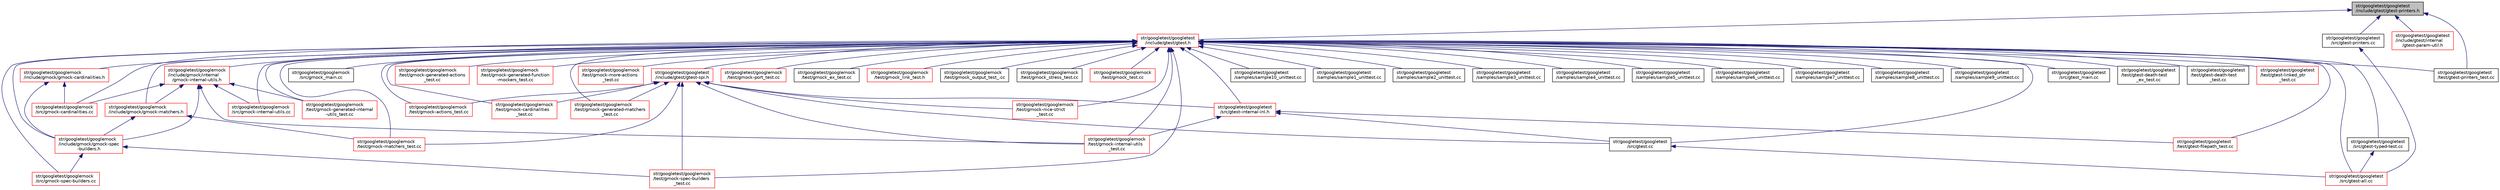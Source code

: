 digraph "str/googletest/googletest/include/gtest/gtest-printers.h"
{
  edge [fontname="Helvetica",fontsize="10",labelfontname="Helvetica",labelfontsize="10"];
  node [fontname="Helvetica",fontsize="10",shape=record];
  Node34 [label="str/googletest/googletest\l/include/gtest/gtest-printers.h",height=0.2,width=0.4,color="black", fillcolor="grey75", style="filled", fontcolor="black"];
  Node34 -> Node35 [dir="back",color="midnightblue",fontsize="10",style="solid",fontname="Helvetica"];
  Node35 [label="str/googletest/googletest\l/include/gtest/gtest.h",height=0.2,width=0.4,color="red", fillcolor="white", style="filled",URL="$d8/d73/gtest_8h.html"];
  Node35 -> Node36 [dir="back",color="midnightblue",fontsize="10",style="solid",fontname="Helvetica"];
  Node36 [label="str/googletest/googlemock\l/include/gmock/gmock-cardinalities.h",height=0.2,width=0.4,color="red", fillcolor="white", style="filled",URL="$d9/dab/gmock-cardinalities_8h.html"];
  Node36 -> Node37 [dir="back",color="midnightblue",fontsize="10",style="solid",fontname="Helvetica"];
  Node37 [label="str/googletest/googlemock\l/include/gmock/gmock-spec\l-builders.h",height=0.2,width=0.4,color="red", fillcolor="white", style="filled",URL="$de/d98/gmock-spec-builders_8h.html"];
  Node37 -> Node42 [dir="back",color="midnightblue",fontsize="10",style="solid",fontname="Helvetica"];
  Node42 [label="str/googletest/googlemock\l/src/gmock-spec-builders.cc",height=0.2,width=0.4,color="red", fillcolor="white", style="filled",URL="$d8/d4d/gmock-spec-builders_8cc.html"];
  Node37 -> Node55 [dir="back",color="midnightblue",fontsize="10",style="solid",fontname="Helvetica"];
  Node55 [label="str/googletest/googlemock\l/test/gmock-spec-builders\l_test.cc",height=0.2,width=0.4,color="red", fillcolor="white", style="filled",URL="$d4/d79/gmock-spec-builders__test_8cc.html"];
  Node36 -> Node69 [dir="back",color="midnightblue",fontsize="10",style="solid",fontname="Helvetica"];
  Node69 [label="str/googletest/googlemock\l/src/gmock-cardinalities.cc",height=0.2,width=0.4,color="red", fillcolor="white", style="filled",URL="$d8/d4c/gmock-cardinalities_8cc.html"];
  Node35 -> Node70 [dir="back",color="midnightblue",fontsize="10",style="solid",fontname="Helvetica"];
  Node70 [label="str/googletest/googlemock\l/include/gmock/gmock-matchers.h",height=0.2,width=0.4,color="red", fillcolor="white", style="filled",URL="$dc/db1/gmock-matchers_8h.html"];
  Node70 -> Node37 [dir="back",color="midnightblue",fontsize="10",style="solid",fontname="Helvetica"];
  Node70 -> Node52 [dir="back",color="midnightblue",fontsize="10",style="solid",fontname="Helvetica"];
  Node52 [label="str/googletest/googlemock\l/test/gmock-matchers_test.cc",height=0.2,width=0.4,color="red", fillcolor="white", style="filled",URL="$d6/d74/gmock-matchers__test_8cc.html"];
  Node35 -> Node37 [dir="back",color="midnightblue",fontsize="10",style="solid",fontname="Helvetica"];
  Node35 -> Node74 [dir="back",color="midnightblue",fontsize="10",style="solid",fontname="Helvetica"];
  Node74 [label="str/googletest/googlemock\l/include/gmock/internal\l/gmock-internal-utils.h",height=0.2,width=0.4,color="red", fillcolor="white", style="filled",URL="$dc/dea/gmock-internal-utils_8h.html"];
  Node74 -> Node70 [dir="back",color="midnightblue",fontsize="10",style="solid",fontname="Helvetica"];
  Node74 -> Node37 [dir="back",color="midnightblue",fontsize="10",style="solid",fontname="Helvetica"];
  Node74 -> Node69 [dir="back",color="midnightblue",fontsize="10",style="solid",fontname="Helvetica"];
  Node74 -> Node41 [dir="back",color="midnightblue",fontsize="10",style="solid",fontname="Helvetica"];
  Node41 [label="str/googletest/googlemock\l/src/gmock-internal-utils.cc",height=0.2,width=0.4,color="red", fillcolor="white", style="filled",URL="$db/d0e/gmock-internal-utils_8cc.html"];
  Node74 -> Node78 [dir="back",color="midnightblue",fontsize="10",style="solid",fontname="Helvetica"];
  Node78 [label="str/googletest/googlemock\l/test/gmock-generated-internal\l-utils_test.cc",height=0.2,width=0.4,color="red", fillcolor="white", style="filled",URL="$d2/d0b/gmock-generated-internal-utils__test_8cc.html"];
  Node74 -> Node51 [dir="back",color="midnightblue",fontsize="10",style="solid",fontname="Helvetica"];
  Node51 [label="str/googletest/googlemock\l/test/gmock-internal-utils\l_test.cc",height=0.2,width=0.4,color="red", fillcolor="white", style="filled",URL="$d2/d16/gmock-internal-utils__test_8cc.html"];
  Node35 -> Node69 [dir="back",color="midnightblue",fontsize="10",style="solid",fontname="Helvetica"];
  Node35 -> Node41 [dir="back",color="midnightblue",fontsize="10",style="solid",fontname="Helvetica"];
  Node35 -> Node42 [dir="back",color="midnightblue",fontsize="10",style="solid",fontname="Helvetica"];
  Node35 -> Node44 [dir="back",color="midnightblue",fontsize="10",style="solid",fontname="Helvetica"];
  Node44 [label="str/googletest/googlemock\l/src/gmock_main.cc",height=0.2,width=0.4,color="black", fillcolor="white", style="filled",URL="$dd/d93/gmock__main_8cc.html"];
  Node35 -> Node45 [dir="back",color="midnightblue",fontsize="10",style="solid",fontname="Helvetica"];
  Node45 [label="str/googletest/googlemock\l/test/gmock-actions_test.cc",height=0.2,width=0.4,color="red", fillcolor="white", style="filled",URL="$d0/d81/gmock-actions__test_8cc.html"];
  Node35 -> Node47 [dir="back",color="midnightblue",fontsize="10",style="solid",fontname="Helvetica"];
  Node47 [label="str/googletest/googlemock\l/test/gmock-cardinalities\l_test.cc",height=0.2,width=0.4,color="red", fillcolor="white", style="filled",URL="$d9/d45/gmock-cardinalities__test_8cc.html"];
  Node35 -> Node48 [dir="back",color="midnightblue",fontsize="10",style="solid",fontname="Helvetica"];
  Node48 [label="str/googletest/googlemock\l/test/gmock-generated-actions\l_test.cc",height=0.2,width=0.4,color="red", fillcolor="white", style="filled",URL="$d1/d2e/gmock-generated-actions__test_8cc.html"];
  Node35 -> Node49 [dir="back",color="midnightblue",fontsize="10",style="solid",fontname="Helvetica"];
  Node49 [label="str/googletest/googlemock\l/test/gmock-generated-function\l-mockers_test.cc",height=0.2,width=0.4,color="red", fillcolor="white", style="filled",URL="$d3/dcf/gmock-generated-function-mockers__test_8cc.html"];
  Node35 -> Node78 [dir="back",color="midnightblue",fontsize="10",style="solid",fontname="Helvetica"];
  Node35 -> Node50 [dir="back",color="midnightblue",fontsize="10",style="solid",fontname="Helvetica"];
  Node50 [label="str/googletest/googlemock\l/test/gmock-generated-matchers\l_test.cc",height=0.2,width=0.4,color="red", fillcolor="white", style="filled",URL="$d1/d5b/gmock-generated-matchers__test_8cc.html"];
  Node35 -> Node51 [dir="back",color="midnightblue",fontsize="10",style="solid",fontname="Helvetica"];
  Node35 -> Node52 [dir="back",color="midnightblue",fontsize="10",style="solid",fontname="Helvetica"];
  Node35 -> Node53 [dir="back",color="midnightblue",fontsize="10",style="solid",fontname="Helvetica"];
  Node53 [label="str/googletest/googlemock\l/test/gmock-more-actions\l_test.cc",height=0.2,width=0.4,color="red", fillcolor="white", style="filled",URL="$d6/df4/gmock-more-actions__test_8cc.html"];
  Node35 -> Node54 [dir="back",color="midnightblue",fontsize="10",style="solid",fontname="Helvetica"];
  Node54 [label="str/googletest/googlemock\l/test/gmock-nice-strict\l_test.cc",height=0.2,width=0.4,color="red", fillcolor="white", style="filled",URL="$d4/d2e/gmock-nice-strict__test_8cc.html"];
  Node35 -> Node79 [dir="back",color="midnightblue",fontsize="10",style="solid",fontname="Helvetica"];
  Node79 [label="str/googletest/googlemock\l/test/gmock-port_test.cc",height=0.2,width=0.4,color="red", fillcolor="white", style="filled",URL="$df/de5/gmock-port__test_8cc.html"];
  Node35 -> Node55 [dir="back",color="midnightblue",fontsize="10",style="solid",fontname="Helvetica"];
  Node35 -> Node56 [dir="back",color="midnightblue",fontsize="10",style="solid",fontname="Helvetica"];
  Node56 [label="str/googletest/googlemock\l/test/gmock_ex_test.cc",height=0.2,width=0.4,color="black", fillcolor="white", style="filled",URL="$d4/d18/gmock__ex__test_8cc.html"];
  Node35 -> Node58 [dir="back",color="midnightblue",fontsize="10",style="solid",fontname="Helvetica"];
  Node58 [label="str/googletest/googlemock\l/test/gmock_link_test.h",height=0.2,width=0.4,color="red", fillcolor="white", style="filled",URL="$d8/dce/gmock__link__test_8h.html"];
  Node35 -> Node61 [dir="back",color="midnightblue",fontsize="10",style="solid",fontname="Helvetica"];
  Node61 [label="str/googletest/googlemock\l/test/gmock_output_test_.cc",height=0.2,width=0.4,color="black", fillcolor="white", style="filled",URL="$db/d29/gmock__output__test___8cc.html"];
  Node35 -> Node62 [dir="back",color="midnightblue",fontsize="10",style="solid",fontname="Helvetica"];
  Node62 [label="str/googletest/googlemock\l/test/gmock_stress_test.cc",height=0.2,width=0.4,color="black", fillcolor="white", style="filled",URL="$da/d1d/gmock__stress__test_8cc.html"];
  Node35 -> Node63 [dir="back",color="midnightblue",fontsize="10",style="solid",fontname="Helvetica"];
  Node63 [label="str/googletest/googlemock\l/test/gmock_test.cc",height=0.2,width=0.4,color="red", fillcolor="white", style="filled",URL="$d0/d02/gmock__test_8cc.html"];
  Node35 -> Node80 [dir="back",color="midnightblue",fontsize="10",style="solid",fontname="Helvetica"];
  Node80 [label="str/googletest/googletest\l/include/gtest/gtest-spi.h",height=0.2,width=0.4,color="red", fillcolor="white", style="filled",URL="$dc/dbe/gtest-spi_8h.html"];
  Node80 -> Node45 [dir="back",color="midnightblue",fontsize="10",style="solid",fontname="Helvetica"];
  Node80 -> Node47 [dir="back",color="midnightblue",fontsize="10",style="solid",fontname="Helvetica"];
  Node80 -> Node50 [dir="back",color="midnightblue",fontsize="10",style="solid",fontname="Helvetica"];
  Node80 -> Node51 [dir="back",color="midnightblue",fontsize="10",style="solid",fontname="Helvetica"];
  Node80 -> Node52 [dir="back",color="midnightblue",fontsize="10",style="solid",fontname="Helvetica"];
  Node80 -> Node54 [dir="back",color="midnightblue",fontsize="10",style="solid",fontname="Helvetica"];
  Node80 -> Node55 [dir="back",color="midnightblue",fontsize="10",style="solid",fontname="Helvetica"];
  Node80 -> Node81 [dir="back",color="midnightblue",fontsize="10",style="solid",fontname="Helvetica"];
  Node81 [label="str/googletest/googletest\l/src/gtest-internal-inl.h",height=0.2,width=0.4,color="red", fillcolor="white", style="filled",URL="$d0/da1/gtest-internal-inl_8h.html"];
  Node81 -> Node51 [dir="back",color="midnightblue",fontsize="10",style="solid",fontname="Helvetica"];
  Node81 -> Node87 [dir="back",color="midnightblue",fontsize="10",style="solid",fontname="Helvetica"];
  Node87 [label="str/googletest/googletest\l/src/gtest.cc",height=0.2,width=0.4,color="black", fillcolor="white", style="filled",URL="$df/d5b/gtest_8cc.html"];
  Node87 -> Node83 [dir="back",color="midnightblue",fontsize="10",style="solid",fontname="Helvetica"];
  Node83 [label="str/googletest/googletest\l/src/gtest-all.cc",height=0.2,width=0.4,color="red", fillcolor="white", style="filled",URL="$d1/d8c/gtest-all_8cc.html"];
  Node81 -> Node88 [dir="back",color="midnightblue",fontsize="10",style="solid",fontname="Helvetica"];
  Node88 [label="str/googletest/googletest\l/test/gtest-filepath_test.cc",height=0.2,width=0.4,color="red", fillcolor="white", style="filled",URL="$dc/d76/gtest-filepath__test_8cc.html"];
  Node80 -> Node87 [dir="back",color="midnightblue",fontsize="10",style="solid",fontname="Helvetica"];
  Node35 -> Node100 [dir="back",color="midnightblue",fontsize="10",style="solid",fontname="Helvetica"];
  Node100 [label="str/googletest/googletest\l/samples/sample10_unittest.cc",height=0.2,width=0.4,color="black", fillcolor="white", style="filled",URL="$de/d85/sample10__unittest_8cc.html"];
  Node35 -> Node101 [dir="back",color="midnightblue",fontsize="10",style="solid",fontname="Helvetica"];
  Node101 [label="str/googletest/googletest\l/samples/sample1_unittest.cc",height=0.2,width=0.4,color="black", fillcolor="white", style="filled",URL="$d9/db0/sample1__unittest_8cc.html"];
  Node35 -> Node102 [dir="back",color="midnightblue",fontsize="10",style="solid",fontname="Helvetica"];
  Node102 [label="str/googletest/googletest\l/samples/sample2_unittest.cc",height=0.2,width=0.4,color="black", fillcolor="white", style="filled",URL="$d2/d8a/sample2__unittest_8cc.html"];
  Node35 -> Node103 [dir="back",color="midnightblue",fontsize="10",style="solid",fontname="Helvetica"];
  Node103 [label="str/googletest/googletest\l/samples/sample3_unittest.cc",height=0.2,width=0.4,color="black", fillcolor="white", style="filled",URL="$d0/df8/sample3__unittest_8cc.html"];
  Node35 -> Node104 [dir="back",color="midnightblue",fontsize="10",style="solid",fontname="Helvetica"];
  Node104 [label="str/googletest/googletest\l/samples/sample4_unittest.cc",height=0.2,width=0.4,color="black", fillcolor="white", style="filled",URL="$dd/d97/sample4__unittest_8cc.html"];
  Node35 -> Node105 [dir="back",color="midnightblue",fontsize="10",style="solid",fontname="Helvetica"];
  Node105 [label="str/googletest/googletest\l/samples/sample5_unittest.cc",height=0.2,width=0.4,color="black", fillcolor="white", style="filled",URL="$d4/d38/sample5__unittest_8cc.html"];
  Node35 -> Node106 [dir="back",color="midnightblue",fontsize="10",style="solid",fontname="Helvetica"];
  Node106 [label="str/googletest/googletest\l/samples/sample6_unittest.cc",height=0.2,width=0.4,color="black", fillcolor="white", style="filled",URL="$d6/d7b/sample6__unittest_8cc.html"];
  Node35 -> Node107 [dir="back",color="midnightblue",fontsize="10",style="solid",fontname="Helvetica"];
  Node107 [label="str/googletest/googletest\l/samples/sample7_unittest.cc",height=0.2,width=0.4,color="black", fillcolor="white", style="filled",URL="$dc/d2c/sample7__unittest_8cc.html"];
  Node35 -> Node108 [dir="back",color="midnightblue",fontsize="10",style="solid",fontname="Helvetica"];
  Node108 [label="str/googletest/googletest\l/samples/sample8_unittest.cc",height=0.2,width=0.4,color="black", fillcolor="white", style="filled",URL="$d4/daf/sample8__unittest_8cc.html"];
  Node35 -> Node109 [dir="back",color="midnightblue",fontsize="10",style="solid",fontname="Helvetica"];
  Node109 [label="str/googletest/googletest\l/samples/sample9_unittest.cc",height=0.2,width=0.4,color="black", fillcolor="white", style="filled",URL="$df/dfb/sample9__unittest_8cc.html"];
  Node35 -> Node83 [dir="back",color="midnightblue",fontsize="10",style="solid",fontname="Helvetica"];
  Node35 -> Node81 [dir="back",color="midnightblue",fontsize="10",style="solid",fontname="Helvetica"];
  Node35 -> Node110 [dir="back",color="midnightblue",fontsize="10",style="solid",fontname="Helvetica"];
  Node110 [label="str/googletest/googletest\l/src/gtest-typed-test.cc",height=0.2,width=0.4,color="black", fillcolor="white", style="filled",URL="$d9/d5a/gtest-typed-test_8cc.html"];
  Node110 -> Node83 [dir="back",color="midnightblue",fontsize="10",style="solid",fontname="Helvetica"];
  Node35 -> Node87 [dir="back",color="midnightblue",fontsize="10",style="solid",fontname="Helvetica"];
  Node35 -> Node111 [dir="back",color="midnightblue",fontsize="10",style="solid",fontname="Helvetica"];
  Node111 [label="str/googletest/googletest\l/src/gtest_main.cc",height=0.2,width=0.4,color="black", fillcolor="white", style="filled",URL="$d3/d3a/gtest__main_8cc.html"];
  Node35 -> Node112 [dir="back",color="midnightblue",fontsize="10",style="solid",fontname="Helvetica"];
  Node112 [label="str/googletest/googletest\l/test/gtest-death-test\l_ex_test.cc",height=0.2,width=0.4,color="black", fillcolor="white", style="filled",URL="$de/d74/gtest-death-test__ex__test_8cc.html"];
  Node35 -> Node113 [dir="back",color="midnightblue",fontsize="10",style="solid",fontname="Helvetica"];
  Node113 [label="str/googletest/googletest\l/test/gtest-death-test\l_test.cc",height=0.2,width=0.4,color="black", fillcolor="white", style="filled",URL="$d8/d88/gtest-death-test__test_8cc.html"];
  Node35 -> Node88 [dir="back",color="midnightblue",fontsize="10",style="solid",fontname="Helvetica"];
  Node35 -> Node114 [dir="back",color="midnightblue",fontsize="10",style="solid",fontname="Helvetica"];
  Node114 [label="str/googletest/googletest\l/test/gtest-linked_ptr\l_test.cc",height=0.2,width=0.4,color="red", fillcolor="white", style="filled",URL="$d9/dc5/gtest-linked__ptr__test_8cc.html"];
  Node35 -> Node120 [dir="back",color="midnightblue",fontsize="10",style="solid",fontname="Helvetica"];
  Node120 [label="str/googletest/googletest\l/test/gtest-printers_test.cc",height=0.2,width=0.4,color="black", fillcolor="white", style="filled",URL="$d9/dc3/gtest-printers__test_8cc.html"];
  Node34 -> Node147 [dir="back",color="midnightblue",fontsize="10",style="solid",fontname="Helvetica"];
  Node147 [label="str/googletest/googletest\l/include/gtest/internal\l/gtest-param-util.h",height=0.2,width=0.4,color="red", fillcolor="white", style="filled",URL="$dc/df2/gtest-param-util_8h.html"];
  Node34 -> Node150 [dir="back",color="midnightblue",fontsize="10",style="solid",fontname="Helvetica"];
  Node150 [label="str/googletest/googletest\l/src/gtest-printers.cc",height=0.2,width=0.4,color="black", fillcolor="white", style="filled",URL="$db/d74/gtest-printers_8cc.html"];
  Node150 -> Node83 [dir="back",color="midnightblue",fontsize="10",style="solid",fontname="Helvetica"];
  Node34 -> Node120 [dir="back",color="midnightblue",fontsize="10",style="solid",fontname="Helvetica"];
}
